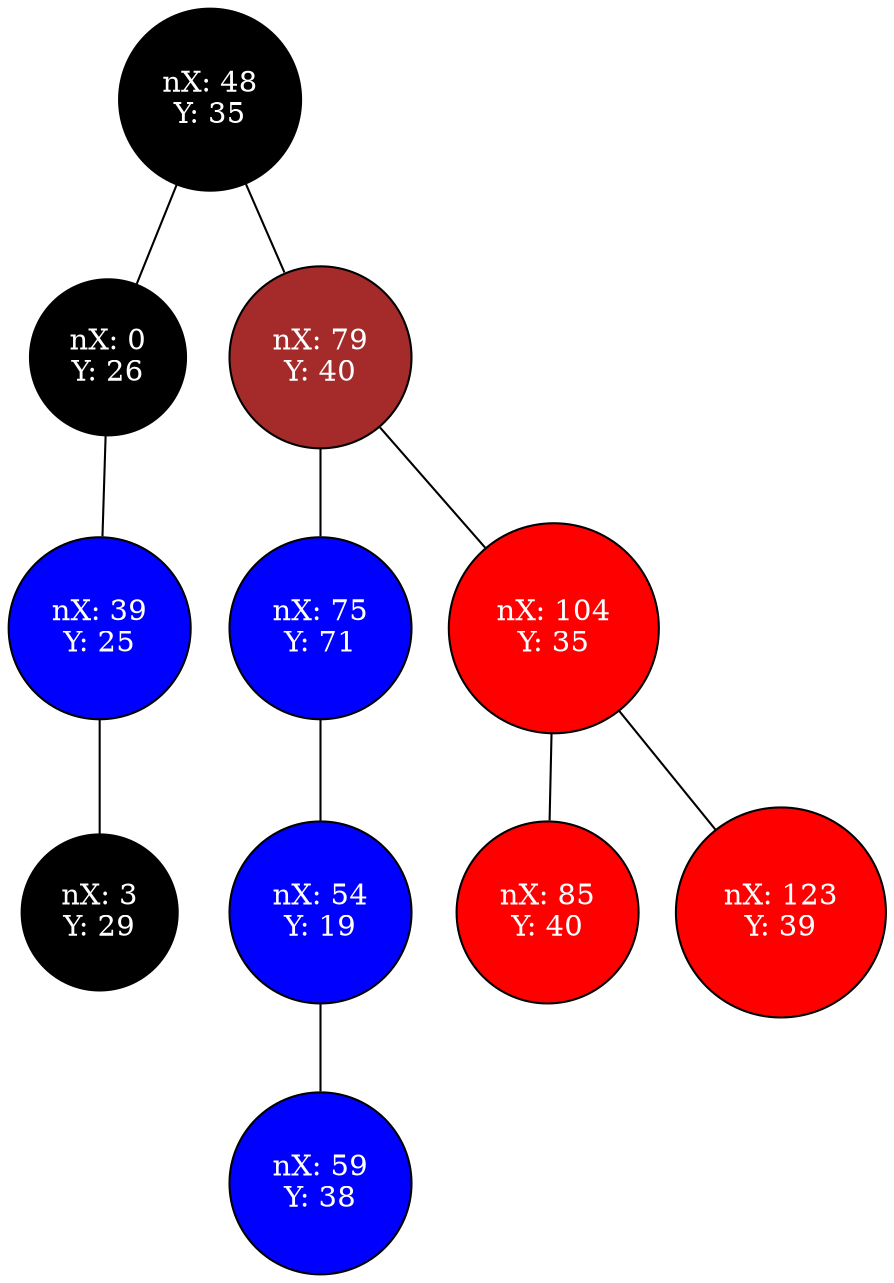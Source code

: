 graph G {
	rankdir=TB;
	node [shape=circle];
	"0x56e72c572cd0" [label="nX: 48\nY: 35", color=black, fontcolor=white, style=filled, fillcolor=black];
	"0x56e72c572cd0" -- "0x56e72c572f10";
	"0x56e72c572f10" [label="nX: 0\nY: 26", color=black, fontcolor=white, style=filled, fillcolor=black];
	"0x56e72c572f10" -- "0x56e72c573330";
	"0x56e72c573330" [label="nX: 39\nY: 25", color=black, fontcolor=white, style=filled, fillcolor=blue];
	"0x56e72c573330" -- "0x56e72c572df0";
	"0x56e72c572df0" [label="nX: 3\nY: 29", color=black, fontcolor=white, style=filled, fillcolor=black];
	"0x56e72c572cd0" -- "0x56e72c573930";
	"0x56e72c573930" [label="nX: 79\nY: 40", color=black, fontcolor=white, style=filled, fillcolor=brown];
	"0x56e72c573930" -- "0x56e72c573600";
	"0x56e72c573600" [label="nX: 75\nY: 71", color=black, fontcolor=white, style=filled, fillcolor=blue];
	"0x56e72c573600" -- "0x56e72c573420";
	"0x56e72c573420" [label="nX: 54\nY: 19", color=black, fontcolor=white, style=filled, fillcolor=blue];
	"0x56e72c573420" -- "0x56e72c573510";
	"0x56e72c573510" [label="nX: 59\nY: 38", color=black, fontcolor=white, style=filled, fillcolor=blue];
	"0x56e72c573930" -- "0x56e72c573130";
	"0x56e72c573130" [label="nX: 104\nY: 35", color=black, fontcolor=white, style=filled, fillcolor=Red];
	"0x56e72c573130" -- "0x56e72c573020";
	"0x56e72c573020" [label="nX: 85\nY: 40", color=black, fontcolor=white, style=filled, fillcolor=Red];
	"0x56e72c573130" -- "0x56e72c573240";
	"0x56e72c573240" [label="nX: 123\nY: 39", color=black, fontcolor=white, style=filled, fillcolor=Red];
}
